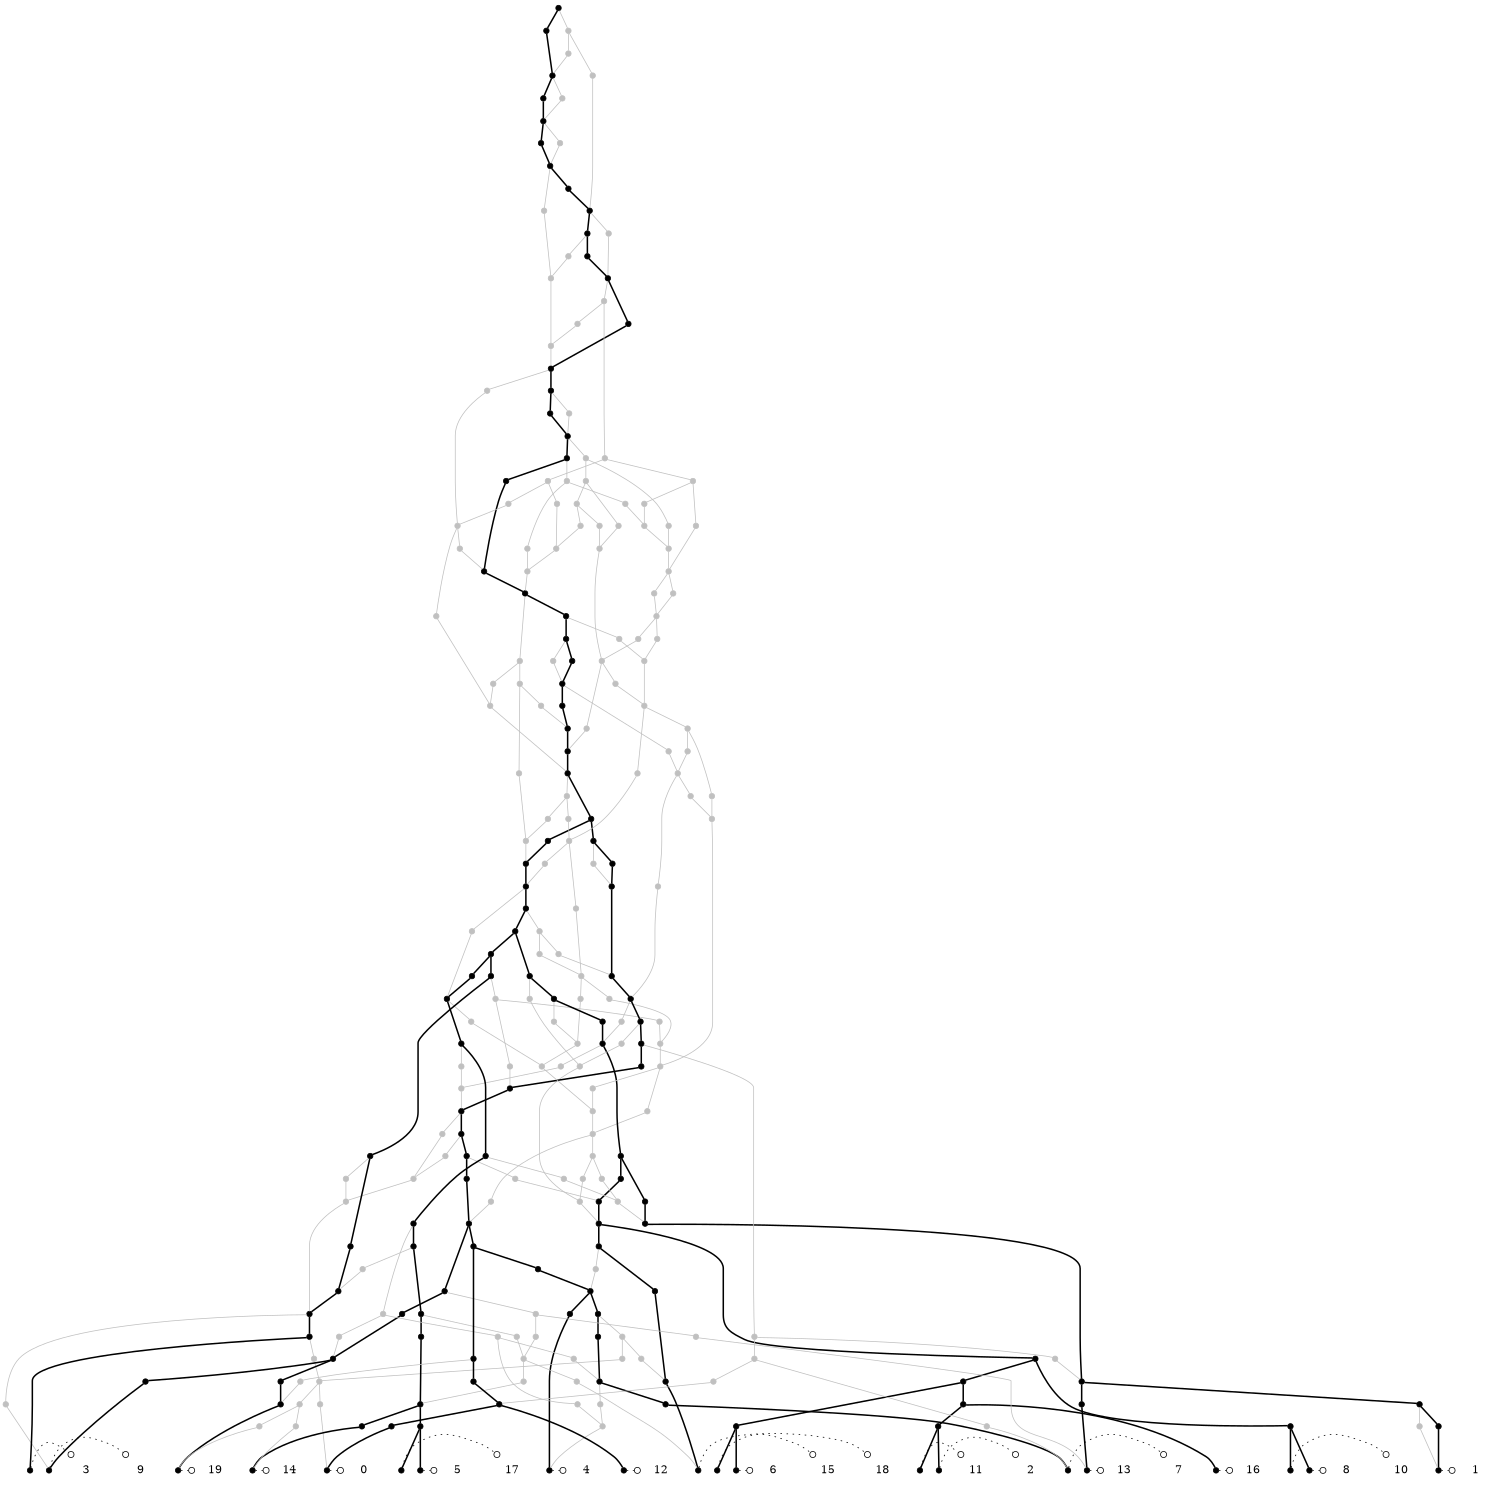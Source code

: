 digraph G {fontsize=5;ranksep=0.02;ratio=fill;size="10,10";
edge[arrowhead=none];
{rank=same;1[shape=point] 2[shape=point] 3[shape=point] 4[shape=point] 5[shape=point] 6[shape=point] 7[shape=point] 8[shape=point] 9[shape=point] 10[shape=point] 11[shape=point] 12[shape=point] 13[shape=point] 14[shape=point] 15[shape=point] 16[shape=point] 17[shape=point] 18[shape=point] 19[shape=point] 20[shape=point] }
1[shape=point,width=0.10,height=0.10]
1->277[style=dotted,arrowhead=odot,arrowsize=1];
277[shape=plaintext,label="0"];
{rank=same; 1;277}
2[shape=point,width=0.10,height=0.10]
2->278[style=dotted,arrowhead=odot,arrowsize=1];
278[shape=plaintext,label="1"];
{rank=same; 2;278}
3[shape=point,width=0.10,height=0.10]
3->279[style=dotted,arrowhead=odot,arrowsize=1];
279[shape=plaintext,label="2"];
{rank=same; 3;279}
4[shape=point,width=0.10,height=0.10]
4->280[style=dotted,arrowhead=odot,arrowsize=1];
280[shape=plaintext,label="3"];
{rank=same; 4;280}
5[shape=point,width=0.10,height=0.10]
5->281[style=dotted,arrowhead=odot,arrowsize=1];
281[shape=plaintext,label="4"];
{rank=same; 5;281}
6[shape=point,width=0.10,height=0.10]
6->282[style=dotted,arrowhead=odot,arrowsize=1];
282[shape=plaintext,label="5"];
{rank=same; 6;282}
7[shape=point,width=0.10,height=0.10]
7->283[style=dotted,arrowhead=odot,arrowsize=1];
283[shape=plaintext,label="6"];
{rank=same; 7;283}
8[shape=point,width=0.10,height=0.10]
8->284[style=dotted,arrowhead=odot,arrowsize=1];
284[shape=plaintext,label="7"];
{rank=same; 8;284}
9[shape=point,width=0.10,height=0.10]
9->285[style=dotted,arrowhead=odot,arrowsize=1];
285[shape=plaintext,label="8"];
{rank=same; 9;285}
10[shape=point,width=0.10,height=0.10]
10->286[style=dotted,arrowhead=odot,arrowsize=1];
286[shape=plaintext,label="9"];
{rank=same; 10;286}
11[shape=point,width=0.10,height=0.10]
11->287[style=dotted,arrowhead=odot,arrowsize=1];
287[shape=plaintext,label="10"];
{rank=same; 11;287}
12[shape=point,width=0.10,height=0.10]
12->288[style=dotted,arrowhead=odot,arrowsize=1];
288[shape=plaintext,label="11"];
{rank=same; 12;288}
13[shape=point,width=0.10,height=0.10]
13->289[style=dotted,arrowhead=odot,arrowsize=1];
289[shape=plaintext,label="12"];
{rank=same; 13;289}
14[shape=point,width=0.10,height=0.10]
14->290[style=dotted,arrowhead=odot,arrowsize=1];
290[shape=plaintext,label="13"];
{rank=same; 14;290}
15[shape=point,width=0.10,height=0.10]
15->291[style=dotted,arrowhead=odot,arrowsize=1];
291[shape=plaintext,label="14"];
{rank=same; 15;291}
16[shape=point,width=0.10,height=0.10]
16->292[style=dotted,arrowhead=odot,arrowsize=1];
292[shape=plaintext,label="15"];
{rank=same; 16;292}
17[shape=point,width=0.10,height=0.10]
17->293[style=dotted,arrowhead=odot,arrowsize=1];
293[shape=plaintext,label="16"];
{rank=same; 17;293}
18[shape=point,width=0.10,height=0.10]
18->294[style=dotted,arrowhead=odot,arrowsize=1];
294[shape=plaintext,label="17"];
{rank=same; 18;294}
19[shape=point,width=0.10,height=0.10]
19->295[style=dotted,arrowhead=odot,arrowsize=1];
295[shape=plaintext,label="18"];
{rank=same; 19;295}
20[shape=point,width=0.10,height=0.10]
20->296[style=dotted,arrowhead=odot,arrowsize=1];
296[shape=plaintext,label="19"];
{rank=same; 20;296}
21[shape=point,width=0.10,height=0.10]
22[shape=point,width=0.10,height=0.10]
23[shape=point,width=0.10,height=0.10]
24[shape=point,width=0.10,height=0.10,color=gray]
25[shape=point,width=0.10,height=0.10]
26[shape=point,width=0.10,height=0.10]
27[shape=point,width=0.10,height=0.10]
28[shape=point,width=0.10,height=0.10]
29[shape=point,width=0.10,height=0.10]
30[shape=point,width=0.10,height=0.10,color=gray]
31[shape=point,width=0.10,height=0.10]
32[shape=point,width=0.10,height=0.10]
33[shape=point,width=0.10,height=0.10,color=gray]
34[shape=point,width=0.10,height=0.10,color=gray]
35[shape=point,width=0.10,height=0.10]
36[shape=point,width=0.10,height=0.10,color=gray]
37[shape=point,width=0.10,height=0.10]
38[shape=point,width=0.10,height=0.10,color=gray]
39[shape=point,width=0.10,height=0.10]
40[shape=point,width=0.10,height=0.10,color=gray]
41[shape=point,width=0.10,height=0.10,color=gray]
42[shape=point,width=0.10,height=0.10]
43[shape=point,width=0.10,height=0.10,color=gray]
44[shape=point,width=0.10,height=0.10]
45[shape=point,width=0.10,height=0.10,color=gray]
46[shape=point,width=0.10,height=0.10,color=gray]
47[shape=point,width=0.10,height=0.10]
48[shape=point,width=0.10,height=0.10,color=gray]
49[shape=point,width=0.10,height=0.10,color=gray]
50[shape=point,width=0.10,height=0.10]
51[shape=point,width=0.10,height=0.10]
52[shape=point,width=0.10,height=0.10]
53[shape=point,width=0.10,height=0.10,color=gray]
54[shape=point,width=0.10,height=0.10]
55[shape=point,width=0.10,height=0.10]
56[shape=point,width=0.10,height=0.10,color=gray]
57[shape=point,width=0.10,height=0.10]
58[shape=point,width=0.10,height=0.10]
59[shape=point,width=0.10,height=0.10,color=gray]
60[shape=point,width=0.10,height=0.10]
61[shape=point,width=0.10,height=0.10,color=gray]
62[shape=point,width=0.10,height=0.10]
63[shape=point,width=0.10,height=0.10,color=gray]
64[shape=point,width=0.10,height=0.10,color=gray]
65[shape=point,width=0.10,height=0.10]
66[shape=point,width=0.10,height=0.10]
67[shape=point,width=0.10,height=0.10]
68[shape=point,width=0.10,height=0.10,color=gray]
69[shape=point,width=0.10,height=0.10]
70[shape=point,width=0.10,height=0.10,color=gray]
71[shape=point,width=0.10,height=0.10]
72[shape=point,width=0.10,height=0.10,color=gray]
73[shape=point,width=0.10,height=0.10]
74[shape=point,width=0.10,height=0.10,color=gray]
75[shape=point,width=0.10,height=0.10]
76[shape=point,width=0.10,height=0.10,color=gray]
77[shape=point,width=0.10,height=0.10]
78[shape=point,width=0.10,height=0.10,color=gray]
79[shape=point,width=0.10,height=0.10,color=gray]
80[shape=point,width=0.10,height=0.10]
81[shape=point,width=0.10,height=0.10,color=gray]
82[shape=point,width=0.10,height=0.10]
83[shape=point,width=0.10,height=0.10]
84[shape=point,width=0.10,height=0.10,color=gray]
85[shape=point,width=0.10,height=0.10]
86[shape=point,width=0.10,height=0.10,color=gray]
87[shape=point,width=0.10,height=0.10]
88[shape=point,width=0.10,height=0.10,color=gray]
89[shape=point,width=0.10,height=0.10]
90[shape=point,width=0.10,height=0.10,color=gray]
91[shape=point,width=0.10,height=0.10]
92[shape=point,width=0.10,height=0.10,color=gray]
93[shape=point,width=0.10,height=0.10]
94[shape=point,width=0.10,height=0.10]
95[shape=point,width=0.10,height=0.10]
96[shape=point,width=0.10,height=0.10]
97[shape=point,width=0.10,height=0.10,color=gray]
98[shape=point,width=0.10,height=0.10]
99[shape=point,width=0.10,height=0.10,color=gray]
100[shape=point,width=0.10,height=0.10]
101[shape=point,width=0.10,height=0.10,color=gray]
102[shape=point,width=0.10,height=0.10,color=gray]
103[shape=point,width=0.10,height=0.10]
104[shape=point,width=0.10,height=0.10,color=gray]
105[shape=point,width=0.10,height=0.10]
106[shape=point,width=0.10,height=0.10]
107[shape=point,width=0.10,height=0.10,color=gray]
108[shape=point,width=0.10,height=0.10,color=gray]
109[shape=point,width=0.10,height=0.10,color=gray]
110[shape=point,width=0.10,height=0.10]
111[shape=point,width=0.10,height=0.10]
112[shape=point,width=0.10,height=0.10,color=gray]
113[shape=point,width=0.10,height=0.10,color=gray]
114[shape=point,width=0.10,height=0.10]
115[shape=point,width=0.10,height=0.10]
116[shape=point,width=0.10,height=0.10,color=gray]
117[shape=point,width=0.10,height=0.10]
118[shape=point,width=0.10,height=0.10,color=gray]
119[shape=point,width=0.10,height=0.10,color=gray]
120[shape=point,width=0.10,height=0.10,color=gray]
121[shape=point,width=0.10,height=0.10]
122[shape=point,width=0.10,height=0.10]
123[shape=point,width=0.10,height=0.10,color=gray]
124[shape=point,width=0.10,height=0.10,color=gray]
125[shape=point,width=0.10,height=0.10,color=gray]
126[shape=point,width=0.10,height=0.10,color=gray]
127[shape=point,width=0.10,height=0.10]
128[shape=point,width=0.10,height=0.10,color=gray]
129[shape=point,width=0.10,height=0.10,color=gray]
130[shape=point,width=0.10,height=0.10,color=gray]
131[shape=point,width=0.10,height=0.10,color=gray]
132[shape=point,width=0.10,height=0.10,color=gray]
133[shape=point,width=0.10,height=0.10,color=gray]
134[shape=point,width=0.10,height=0.10]
135[shape=point,width=0.10,height=0.10,color=gray]
136[shape=point,width=0.10,height=0.10,color=gray]
137[shape=point,width=0.10,height=0.10,color=gray]
138[shape=point,width=0.10,height=0.10,color=gray]
139[shape=point,width=0.10,height=0.10,color=gray]
140[shape=point,width=0.10,height=0.10,color=gray]
141[shape=point,width=0.10,height=0.10,color=gray]
142[shape=point,width=0.10,height=0.10]
143[shape=point,width=0.10,height=0.10]
144[shape=point,width=0.10,height=0.10,color=gray]
145[shape=point,width=0.10,height=0.10,color=gray]
146[shape=point,width=0.10,height=0.10]
147[shape=point,width=0.10,height=0.10,color=gray]
148[shape=point,width=0.10,height=0.10,color=gray]
149[shape=point,width=0.10,height=0.10,color=gray]
150[shape=point,width=0.10,height=0.10]
151[shape=point,width=0.10,height=0.10]
152[shape=point,width=0.10,height=0.10,color=gray]
153[shape=point,width=0.10,height=0.10]
154[shape=point,width=0.10,height=0.10]
155[shape=point,width=0.10,height=0.10]
156[shape=point,width=0.10,height=0.10]
157[shape=point,width=0.10,height=0.10,color=gray]
158[shape=point,width=0.10,height=0.10]
159[shape=point,width=0.10,height=0.10,color=gray]
160[shape=point,width=0.10,height=0.10]
161[shape=point,width=0.10,height=0.10,color=gray]
162[shape=point,width=0.10,height=0.10]
163[shape=point,width=0.10,height=0.10,color=gray]
164[shape=point,width=0.10,height=0.10]
165[shape=point,width=0.10,height=0.10]
166[shape=point,width=0.10,height=0.10,color=gray]
167[shape=point,width=0.10,height=0.10,color=gray]
168[shape=point,width=0.10,height=0.10,color=gray]
169[shape=point,width=0.10,height=0.10]
170[shape=point,width=0.10,height=0.10]
171[shape=point,width=0.10,height=0.10]
172[shape=point,width=0.10,height=0.10,color=gray]
173[shape=point,width=0.10,height=0.10,color=gray]
174[shape=point,width=0.10,height=0.10,color=gray]
175[shape=point,width=0.10,height=0.10]
176[shape=point,width=0.10,height=0.10,color=gray]
177[shape=point,width=0.10,height=0.10]
178[shape=point,width=0.10,height=0.10,color=gray]
179[shape=point,width=0.10,height=0.10]
180[shape=point,width=0.10,height=0.10,color=gray]
181[shape=point,width=0.10,height=0.10,color=gray]
182[shape=point,width=0.10,height=0.10]
183[shape=point,width=0.10,height=0.10,color=gray]
184[shape=point,width=0.10,height=0.10,color=gray]
185[shape=point,width=0.10,height=0.10,color=gray]
186[shape=point,width=0.10,height=0.10,color=gray]
187[shape=point,width=0.10,height=0.10,color=gray]
188[shape=point,width=0.10,height=0.10]
189[shape=point,width=0.10,height=0.10,color=gray]
190[shape=point,width=0.10,height=0.10,color=gray]
191[shape=point,width=0.10,height=0.10]
192[shape=point,width=0.10,height=0.10,color=gray]
193[shape=point,width=0.10,height=0.10,color=gray]
194[shape=point,width=0.10,height=0.10,color=gray]
195[shape=point,width=0.10,height=0.10,color=gray]
196[shape=point,width=0.10,height=0.10,color=gray]
197[shape=point,width=0.10,height=0.10]
198[shape=point,width=0.10,height=0.10,color=gray]
199[shape=point,width=0.10,height=0.10,color=gray]
200[shape=point,width=0.10,height=0.10,color=gray]
201[shape=point,width=0.10,height=0.10]
202[shape=point,width=0.10,height=0.10,color=gray]
203[shape=point,width=0.10,height=0.10,color=gray]
204[shape=point,width=0.10,height=0.10]
205[shape=point,width=0.10,height=0.10]
206[shape=point,width=0.10,height=0.10,color=gray]
207[shape=point,width=0.10,height=0.10]
208[shape=point,width=0.10,height=0.10]
209[shape=point,width=0.10,height=0.10,color=gray]
210[shape=point,width=0.10,height=0.10,color=gray]
211[shape=point,width=0.10,height=0.10,color=gray]
212[shape=point,width=0.10,height=0.10,color=gray]
213[shape=point,width=0.10,height=0.10]
214[shape=point,width=0.10,height=0.10,color=gray]
215[shape=point,width=0.10,height=0.10,color=gray]
216[shape=point,width=0.10,height=0.10,color=gray]
217[shape=point,width=0.10,height=0.10,color=gray]
218[shape=point,width=0.10,height=0.10,color=gray]
219[shape=point,width=0.10,height=0.10,color=gray]
220[shape=point,width=0.10,height=0.10,color=gray]
221[shape=point,width=0.10,height=0.10]
222[shape=point,width=0.10,height=0.10,color=gray]
223[shape=point,width=0.10,height=0.10,color=gray]
224[shape=point,width=0.10,height=0.10,color=gray]
225[shape=point,width=0.10,height=0.10,color=gray]
226[shape=point,width=0.10,height=0.10]
227[shape=point,width=0.10,height=0.10,color=gray]
228[shape=point,width=0.10,height=0.10,color=gray]
229[shape=point,width=0.10,height=0.10,color=gray]
230[shape=point,width=0.10,height=0.10,color=gray]
231[shape=point,width=0.10,height=0.10,color=gray]
232[shape=point,width=0.10,height=0.10,color=gray]
233[shape=point,width=0.10,height=0.10,color=gray]
234[shape=point,width=0.10,height=0.10,color=gray]
235[shape=point,width=0.10,height=0.10,color=gray]
236[shape=point,width=0.10,height=0.10,color=gray]
237[shape=point,width=0.10,height=0.10,color=gray]
238[shape=point,width=0.10,height=0.10]
239[shape=point,width=0.10,height=0.10,color=gray]
240[shape=point,width=0.10,height=0.10,color=gray]
241[shape=point,width=0.10,height=0.10]
242[shape=point,width=0.10,height=0.10,color=gray]
243[shape=point,width=0.10,height=0.10,color=gray]
244[shape=point,width=0.10,height=0.10]
245[shape=point,width=0.10,height=0.10,color=gray]
246[shape=point,width=0.10,height=0.10]
247[shape=point,width=0.10,height=0.10,color=gray]
248[shape=point,width=0.10,height=0.10,color=gray]
249[shape=point,width=0.10,height=0.10]
250[shape=point,width=0.10,height=0.10]
251[shape=point,width=0.10,height=0.10,color=gray]
252[shape=point,width=0.10,height=0.10,color=gray]
253[shape=point,width=0.10,height=0.10,color=gray]
254[shape=point,width=0.10,height=0.10,color=gray]
255[shape=point,width=0.10,height=0.10,color=gray]
256[shape=point,width=0.10,height=0.10,color=gray]
257[shape=point,width=0.10,height=0.10]
258[shape=point,width=0.10,height=0.10,color=gray]
259[shape=point,width=0.10,height=0.10,color=gray]
260[shape=point,width=0.10,height=0.10]
261[shape=point,width=0.10,height=0.10,color=gray]
262[shape=point,width=0.10,height=0.10]
263[shape=point,width=0.10,height=0.10]
264[shape=point,width=0.10,height=0.10]
265[shape=point,width=0.10,height=0.10,color=gray]
266[shape=point,width=0.10,height=0.10]
267[shape=point,width=0.10,height=0.10]
268[shape=point,width=0.10,height=0.10,color=gray]
269[shape=point,width=0.10,height=0.10]
270[shape=point,width=0.10,height=0.10]
271[shape=point,width=0.10,height=0.10,color=gray]
272[shape=point,width=0.10,height=0.10]
273[shape=point,width=0.10,height=0.10]
274[shape=point,width=0.10,height=0.10,color=gray]
275[shape=point,width=0.10,height=0.10,color=gray]
276[shape=point,width=0.10,height=0.10]
29 -> 1[style=bold]
30 -> 1[color=gray]
58 -> 2[style=bold]
59 -> 2[color=gray]
25 -> 3[style=bold]
50 -> 4[style=bold]
37 -> 5[style=bold]
38 -> 5[color=gray]
28 -> 6[style=bold]
21 -> 7[style=bold]
42 -> 8[style=bold]
43 -> 8[color=gray]
22 -> 9[style=bold]
35 -> 10[style=bold]
36 -> 10[color=gray]
22 -> 11[style=bold]
25 -> 12[style=bold]
44 -> 13[style=bold]
75 -> 14[style=bold]
76 -> 14[color=gray]
32 -> 15[style=bold]
33 -> 15[color=gray]
21 -> 16[style=bold]
26 -> 17[style=bold]
28 -> 18[style=bold]
52 -> 19[style=bold]
53 -> 19[color=gray]
23 -> 20[style=bold]
24 -> 20[color=gray]
27 -> 21[style=bold]
31 -> 22[style=bold]
39 -> 23[style=bold]
40 -> 23[color=gray]
34 -> 24[color=gray]
26 -> 25[style=bold]
27 -> 26[style=bold]
31 -> 27[style=bold]
51 -> 28[style=bold]
44 -> 29[style=bold]
41 -> 30[color=gray]
93 -> 31[style=bold]
51 -> 32[style=bold]
34 -> 33[color=gray]
41 -> 34[color=gray]
54 -> 35[style=bold]
57 -> 36[color=gray]
66 -> 37[style=bold]
45 -> 38[color=gray]
46 -> 38[color=gray]
54 -> 39[style=bold]
71 -> 40[color=gray]
48 -> 41[color=gray]
49 -> 41[color=gray]
47 -> 42[style=bold]
88 -> 43[color=gray]
69 -> 44[style=bold]
70 -> 44[color=gray]
68 -> 45[color=gray]
47 -> 46[color=gray]
60 -> 47[style=bold]
61 -> 47[color=gray]
50 -> 48[color=gray]
64 -> 49[color=gray]
57 -> 50[style=bold]
62 -> 51[style=bold]
63 -> 51[color=gray]
55 -> 52[style=bold]
56 -> 52[color=gray]
72 -> 53[color=gray]
83 -> 54[style=bold]
84 -> 54[color=gray]
77 -> 55[style=bold]
64 -> 56[color=gray]
89 -> 57[style=bold]
90 -> 57[color=gray]
67 -> 58[style=bold]
67 -> 59[color=gray]
65 -> 60[style=bold]
68 -> 61[color=gray]
80 -> 62[style=bold]
72 -> 63[color=gray]
65 -> 64[color=gray]
66 -> 65[style=bold]
73 -> 66[style=bold]
74 -> 66[color=gray]
82 -> 67[style=bold]
86 -> 68[color=gray]
71 -> 69[style=bold]
88 -> 70[color=gray]
87 -> 71[style=bold]
78 -> 72[color=gray]
79 -> 72[color=gray]
87 -> 73[style=bold]
77 -> 74[color=gray]
82 -> 75[style=bold]
81 -> 76[color=gray]
93 -> 77[style=bold]
80 -> 78[color=gray]
81 -> 79[color=gray]
94 -> 80[style=bold]
85 -> 81[color=gray]
106 -> 82[style=bold]
107 -> 82[color=gray]
85 -> 83[style=bold]
86 -> 84[color=gray]
100 -> 85[style=bold]
95 -> 86[color=gray]
100 -> 87[style=bold]
124 -> 88[color=gray]
91 -> 89[style=bold]
92 -> 89[color=gray]
101 -> 90[color=gray]
102 -> 90[color=gray]
114 -> 91[style=bold]
94 -> 92[color=gray]
96 -> 93[style=bold]
97 -> 93[color=gray]
95 -> 94[style=bold]
127 -> 95[style=bold]
98 -> 96[style=bold]
99 -> 96[color=gray]
112 -> 97[color=gray]
113 -> 97[color=gray]
121 -> 98[style=bold]
105 -> 99[color=gray]
103 -> 100[style=bold]
104 -> 100[color=gray]
108 -> 101[color=gray]
109 -> 101[color=gray]
114 -> 102[color=gray]
105 -> 103[style=bold]
126 -> 104[color=gray]
110 -> 105[style=bold]
115 -> 106[style=bold]
116 -> 106[color=gray]
124 -> 107[color=gray]
111 -> 108[color=gray]
110 -> 109[color=gray]
111 -> 110[style=bold]
117 -> 111[style=bold]
118 -> 111[color=gray]
125 -> 112[color=gray]
140 -> 113[color=gray]
141 -> 113[color=gray]
150 -> 114[style=bold]
121 -> 115[style=bold]
119 -> 116[color=gray]
120 -> 116[color=gray]
122 -> 117[style=bold]
123 -> 117[color=gray]
132 -> 118[color=gray]
133 -> 118[color=gray]
125 -> 119[color=gray]
127 -> 120[color=gray]
134 -> 121[style=bold]
146 -> 122[style=bold]
147 -> 123[color=gray]
146 -> 124[color=gray]
126 -> 125[color=gray]
128 -> 126[color=gray]
129 -> 126[color=gray]
142 -> 127[style=bold]
130 -> 128[color=gray]
131 -> 128[color=gray]
137 -> 129[color=gray]
137 -> 130[color=gray]
135 -> 131[color=gray]
136 -> 131[color=gray]
142 -> 132[color=gray]
134 -> 133[color=gray]
151 -> 134[style=bold]
152 -> 134[color=gray]
143 -> 135[color=gray]
148 -> 136[color=gray]
149 -> 136[color=gray]
138 -> 137[color=gray]
139 -> 137[color=gray]
173 -> 138[color=gray]
174 -> 138[color=gray]
144 -> 139[color=gray]
145 -> 139[color=gray]
154 -> 140[color=gray]
155 -> 141[color=gray]
143 -> 142[style=bold]
158 -> 143[style=bold]
159 -> 143[color=gray]
157 -> 144[color=gray]
147 -> 145[color=gray]
155 -> 146[style=bold]
150 -> 147[color=gray]
157 -> 148[color=gray]
153 -> 149[color=gray]
164 -> 150[style=bold]
153 -> 151[style=bold]
156 -> 152[color=gray]
154 -> 153[style=bold]
165 -> 154[style=bold]
156 -> 155[style=bold]
160 -> 156[style=bold]
161 -> 156[color=gray]
166 -> 157[color=gray]
167 -> 157[color=gray]
164 -> 158[style=bold]
170 -> 159[color=gray]
162 -> 160[style=bold]
163 -> 160[color=gray]
178 -> 161[color=gray]
175 -> 162[style=bold]
176 -> 162[color=gray]
168 -> 163[color=gray]
165 -> 164[style=bold]
169 -> 165[style=bold]
168 -> 166[color=gray]
181 -> 167[color=gray]
169 -> 168[color=gray]
170 -> 169[style=bold]
171 -> 170[style=bold]
172 -> 170[color=gray]
179 -> 171[style=bold]
180 -> 171[color=gray]
181 -> 172[color=gray]
178 -> 173[color=gray]
193 -> 174[color=gray]
177 -> 175[style=bold]
177 -> 176[color=gray]
182 -> 177[style=bold]
189 -> 178[color=gray]
190 -> 178[color=gray]
182 -> 179[style=bold]
185 -> 180[color=gray]
186 -> 180[color=gray]
183 -> 181[color=gray]
184 -> 181[color=gray]
188 -> 182[style=bold]
194 -> 183[color=gray]
187 -> 184[color=gray]
187 -> 185[color=gray]
209 -> 186[color=gray]
188 -> 187[color=gray]
191 -> 188[style=bold]
192 -> 188[color=gray]
204 -> 189[color=gray]
193 -> 190[color=gray]
197 -> 191[style=bold]
198 -> 191[color=gray]
210 -> 192[color=gray]
211 -> 192[color=gray]
194 -> 193[color=gray]
195 -> 194[color=gray]
196 -> 194[color=gray]
199 -> 195[color=gray]
200 -> 195[color=gray]
203 -> 196[color=gray]
201 -> 197[style=bold]
202 -> 197[color=gray]
203 -> 198[color=gray]
208 -> 199[color=gray]
216 -> 200[color=gray]
204 -> 201[style=bold]
209 -> 202[color=gray]
214 -> 203[color=gray]
215 -> 203[color=gray]
205 -> 204[style=bold]
206 -> 204[color=gray]
207 -> 205[style=bold]
207 -> 206[color=gray]
208 -> 207[style=bold]
213 -> 208[style=bold]
212 -> 209[color=gray]
243 -> 210[color=gray]
212 -> 211[color=gray]
213 -> 212[color=gray]
221 -> 213[style=bold]
222 -> 213[color=gray]
216 -> 214[color=gray]
217 -> 215[color=gray]
218 -> 215[color=gray]
219 -> 216[color=gray]
220 -> 216[color=gray]
239 -> 217[color=gray]
234 -> 218[color=gray]
223 -> 219[color=gray]
223 -> 220[color=gray]
226 -> 221[style=bold]
227 -> 221[color=gray]
228 -> 222[color=gray]
229 -> 222[color=gray]
224 -> 223[color=gray]
225 -> 223[color=gray]
242 -> 224[color=gray]
232 -> 225[color=gray]
233 -> 225[color=gray]
238 -> 226[style=bold]
243 -> 227[color=gray]
230 -> 228[color=gray]
231 -> 228[color=gray]
237 -> 229[color=gray]
234 -> 230[color=gray]
252 -> 231[color=gray]
240 -> 232[color=gray]
235 -> 233[color=gray]
236 -> 233[color=gray]
239 -> 234[color=gray]
237 -> 235[color=gray]
242 -> 236[color=gray]
238 -> 237[color=gray]
241 -> 238[style=bold]
240 -> 239[color=gray]
241 -> 240[color=gray]
244 -> 241[style=bold]
245 -> 241[color=gray]
253 -> 242[color=gray]
247 -> 243[color=gray]
248 -> 243[color=gray]
246 -> 244[style=bold]
246 -> 245[color=gray]
249 -> 246[style=bold]
249 -> 247[color=gray]
252 -> 248[color=gray]
250 -> 249[style=bold]
251 -> 249[color=gray]
257 -> 250[style=bold]
254 -> 251[color=gray]
255 -> 251[color=gray]
253 -> 252[color=gray]
256 -> 253[color=gray]
256 -> 254[color=gray]
258 -> 255[color=gray]
259 -> 255[color=gray]
257 -> 256[color=gray]
260 -> 257[style=bold]
261 -> 257[color=gray]
266 -> 258[color=gray]
262 -> 259[color=gray]
262 -> 260[style=bold]
263 -> 261[color=gray]
263 -> 262[style=bold]
264 -> 263[style=bold]
265 -> 263[color=gray]
266 -> 264[style=bold]
275 -> 265[color=gray]
267 -> 266[style=bold]
268 -> 266[color=gray]
269 -> 267[style=bold]
269 -> 268[color=gray]
270 -> 269[style=bold]
271 -> 269[color=gray]
272 -> 270[style=bold]
272 -> 271[color=gray]
273 -> 272[style=bold]
274 -> 272[color=gray]
276 -> 273[style=bold]
275 -> 274[color=gray]
276 -> 275[color=gray]
}
